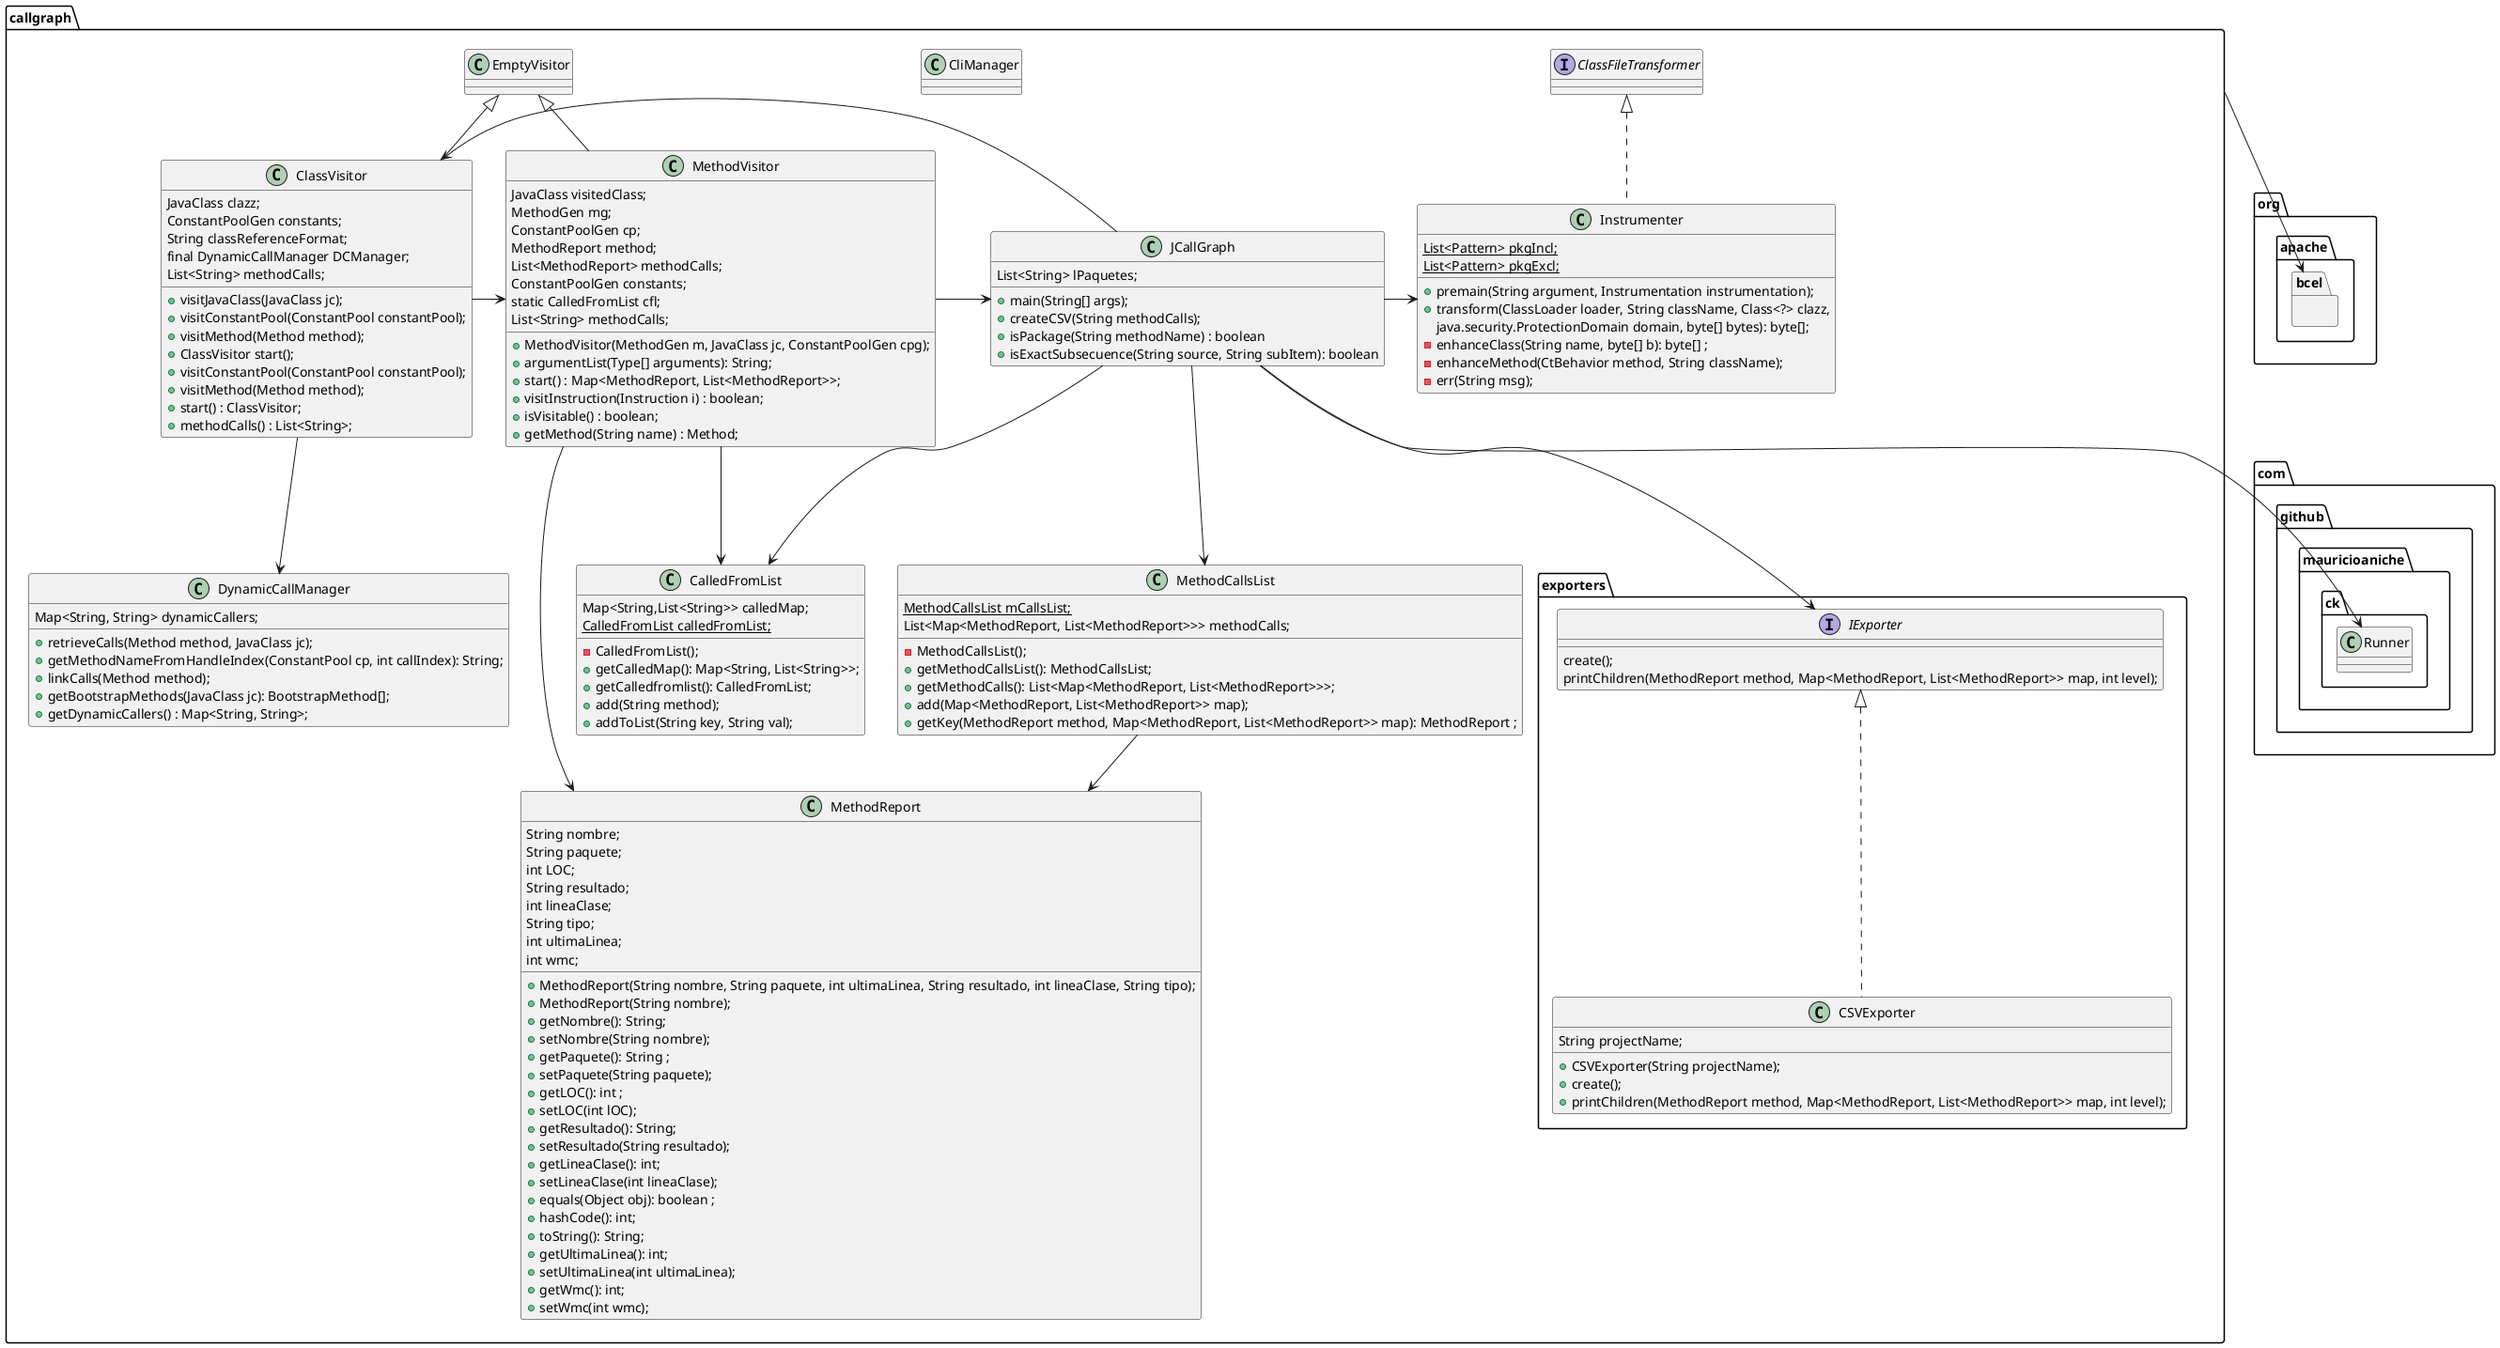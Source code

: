 @startuml components


package callgraph {

    class CalledFromList {
        Map<String,List<String>> calledMap;
        {static} CalledFromList calledFromList;
        -CalledFromList();
        +getCalledMap(): Map<String, List<String>>;
        +getCalledfromlist(): CalledFromList;
        +add(String method);
        +addToList(String key, String val);
    }

    class ClassVisitor extends EmptyVisitor {
        JavaClass clazz;
        ConstantPoolGen constants;
        String classReferenceFormat;
        final DynamicCallManager DCManager;
        List<String> methodCalls;
        +visitJavaClass(JavaClass jc);
        +visitConstantPool(ConstantPool constantPool); 
        +visitMethod(Method method);
        +ClassVisitor start();
        +visitConstantPool(ConstantPool constantPool);
        +visitMethod(Method method);
        +start() : ClassVisitor;
        +methodCalls() : List<String>;
    }

    class CliManager {

    }

    class DynamicCallManager {
        Map<String, String> dynamicCallers;
        +retrieveCalls(Method method, JavaClass jc);
        +getMethodNameFromHandleIndex(ConstantPool cp, int callIndex): String;
        +linkCalls(Method method);
        +getBootstrapMethods(JavaClass jc): BootstrapMethod[];
        +getDynamicCallers() : Map<String, String>;
    }

    class Instrumenter implements ClassFileTransformer {
        {static} List<Pattern> pkgIncl;
        {static} List<Pattern> pkgExcl;
        +premain(String argument, Instrumentation instrumentation);
        +transform(ClassLoader loader, String className, Class<?> clazz,
                java.security.ProtectionDomain domain, byte[] bytes): byte[];
        -enhanceClass(String name, byte[] b): byte[] ;
        -enhanceMethod(CtBehavior method, String className);
        -err(String msg);
    }

    class JCallGraph {
        List<String> lPaquetes;
        +main(String[] args);
        +createCSV(String methodCalls);
        +isPackage(String methodName) : boolean
        +isExactSubsecuence(String source, String subItem): boolean
    }

    class MethodCallsList {
        {static} MethodCallsList mCallsList;
        List<Map<MethodReport, List<MethodReport>>> methodCalls;
        -MethodCallsList();
        +getMethodCallsList(): MethodCallsList;
        +getMethodCalls(): List<Map<MethodReport, List<MethodReport>>>;
        +add(Map<MethodReport, List<MethodReport>> map);
        +getKey(MethodReport method, Map<MethodReport, List<MethodReport>> map): MethodReport ;
    }

    class MethodReport {
        String nombre;
        String paquete;
        int LOC;
        String resultado;
        int lineaClase;
        String tipo;
        int ultimaLinea;
        int wmc;
        +MethodReport(String nombre, String paquete, int ultimaLinea, String resultado, int lineaClase, String tipo);
        +MethodReport(String nombre);
        +getNombre(): String;
        +setNombre(String nombre);
        +getPaquete(): String ;
        +setPaquete(String paquete);
        +getLOC(): int ;
        +setLOC(int lOC);
        +getResultado(): String;
        +setResultado(String resultado);
        +getLineaClase(): int;
        +setLineaClase(int lineaClase);
        +equals(Object obj): boolean ;
        +hashCode(): int;
        +toString(): String;
        +getUltimaLinea(): int;
        +setUltimaLinea(int ultimaLinea);
        +getWmc(): int;
        +setWmc(int wmc);
    }

    class MethodVisitor extends EmptyVisitor {
        JavaClass visitedClass;
        MethodGen mg; 
        ConstantPoolGen cp;
        MethodReport method;
        List<MethodReport> methodCalls;
        ConstantPoolGen constants;
        static CalledFromList cfl;
        List<String> methodCalls;
        +MethodVisitor(MethodGen m, JavaClass jc, ConstantPoolGen cpg);
        +argumentList(Type[] arguments): String;
        +start() : Map<MethodReport, List<MethodReport>>;
        +visitInstruction(Instruction i) : boolean;
        +isVisitable() : boolean;
        +getMethod(String name) : Method;
    }
    package exporters {
        interface IExporter {
            create();
            printChildren(MethodReport method, Map<MethodReport, List<MethodReport>> map, int level);
        }

        class CSVExporter implements IExporter {
            String projectName;
            +CSVExporter(String projectName);
            +create();
            +printChildren(MethodReport method, Map<MethodReport, List<MethodReport>> map, int level);
        }
    }
}


package com.github.mauricioaniche.ck {
    ' package util {}
    ' package metric {}

    ' class CK {}
    ' class CKClassResult {}
    ' class CKMethodResult {}
    ' class CKNotifier {}
    ' class CKVisitor {}
    ' class MetricsExecutor {}
    ' class ResultWriter {}
    ' class ResultWriter {}
     class Runner {}
}

package org.apache.bcel {
    ' class JavaClass {}
    ' class ConstantPoolGen {}
    ' class MethodGen {}
    ' class ConstantPool {}
}


/' JCG '/
callgraph -down-> org.apache.bcel

ClassVisitor -down-> DynamicCallManager
ClassVisitor -> MethodVisitor

JCallGraph -left-> ClassVisitor
JCallGraph -down-> MethodCallsList
JCallGraph -down-> CalledFromList
JCallGraph -right-> Instrumenter
JCallGraph -down-> Runner
JCallGraph -down-> IExporter

MethodCallsList -down-> MethodReport

MethodVisitor -> CalledFromList
MethodVisitor -> JCallGraph
MethodVisitor -> MethodReport


/' CK '/
' CKNotifier -[hidden]> CKClassResult
' CK -[hidden]>  MetricsExecutor
' CK -[hidden]> ResultWriter
@enduml


' JCallGraph -right-> ClassVisitor
' ClassVisitor -down-> JavaClass
' ClassVisitor -down-> ConstantPoolGen
' ClassVisitor -down-> DynamicCallManager
